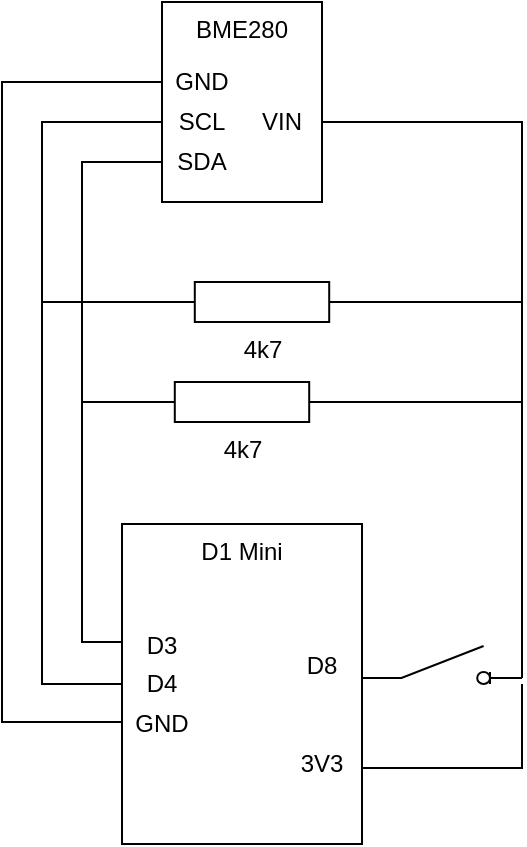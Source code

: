 <mxfile version="12.0.0" type="device" pages="1"><diagram name="Page-1" id="16e2658f-23c8-b752-8be9-c03fbebb8bbe"><mxGraphModel dx="2058" dy="762" grid="1" gridSize="10" guides="1" tooltips="1" connect="1" arrows="1" fold="1" page="1" pageScale="1" pageWidth="1169" pageHeight="827" background="#ffffff" math="0" shadow="0"><root><mxCell id="0"/><mxCell id="1" parent="0"/><mxCell id="715xUY6TQObVqQGI-fT2-26" style="edgeStyle=orthogonalEdgeStyle;rounded=0;orthogonalLoop=1;jettySize=auto;html=1;endArrow=none;endFill=0;" parent="1" source="715xUY6TQObVqQGI-fT2-1" edge="1"><mxGeometry relative="1" as="geometry"><mxPoint x="520" y="240" as="targetPoint"/><Array as="points"><mxPoint x="520" y="100"/></Array></mxGeometry></mxCell><mxCell id="715xUY6TQObVqQGI-fT2-1" value="BME280&lt;br&gt;" style="rounded=0;whiteSpace=wrap;html=1;align=center;verticalAlign=top;" parent="1" vertex="1"><mxGeometry x="340" y="40" width="80" height="100" as="geometry"/></mxCell><mxCell id="715xUY6TQObVqQGI-fT2-21" style="edgeStyle=orthogonalEdgeStyle;rounded=0;orthogonalLoop=1;jettySize=auto;html=1;entryX=0;entryY=0.5;entryDx=0;entryDy=0;endArrow=none;endFill=0;exitX=0.007;exitY=0.58;exitDx=0;exitDy=0;exitPerimeter=0;" parent="1" source="715xUY6TQObVqQGI-fT2-2" target="715xUY6TQObVqQGI-fT2-1" edge="1"><mxGeometry relative="1" as="geometry"><Array as="points"><mxPoint x="321" y="381"/><mxPoint x="280" y="381"/><mxPoint x="280" y="100"/><mxPoint x="340" y="100"/></Array></mxGeometry></mxCell><mxCell id="715xUY6TQObVqQGI-fT2-2" value="D1 Mini&lt;br&gt;" style="rounded=0;whiteSpace=wrap;html=1;verticalAlign=top;" parent="1" vertex="1"><mxGeometry x="320" y="301" width="120" height="160" as="geometry"/></mxCell><mxCell id="715xUY6TQObVqQGI-fT2-17" style="edgeStyle=orthogonalEdgeStyle;rounded=0;orthogonalLoop=1;jettySize=auto;html=1;entryX=1;entryY=0.5;entryDx=0;entryDy=0;endArrow=none;endFill=0;" parent="1" source="715xUY6TQObVqQGI-fT2-3" target="715xUY6TQObVqQGI-fT2-19" edge="1"><mxGeometry relative="1" as="geometry"><Array as="points"><mxPoint x="520" y="423"/><mxPoint x="440" y="423"/></Array></mxGeometry></mxCell><mxCell id="715xUY6TQObVqQGI-fT2-3" value="" style="pointerEvents=1;verticalLabelPosition=bottom;shadow=0;dashed=0;align=center;fillColor=#ffffff;html=1;verticalAlign=top;strokeWidth=1;shape=mxgraph.electrical.electro-mechanical.switch_disconnector;" parent="1" vertex="1"><mxGeometry x="440" y="362" width="80" height="19" as="geometry"/></mxCell><mxCell id="715xUY6TQObVqQGI-fT2-13" style="edgeStyle=orthogonalEdgeStyle;rounded=0;orthogonalLoop=1;jettySize=auto;html=1;exitX=0;exitY=0.5;exitDx=0;exitDy=0;exitPerimeter=0;entryX=0;entryY=0.5;entryDx=0;entryDy=0;endArrow=none;endFill=0;" parent="1" source="715xUY6TQObVqQGI-fT2-6" target="715xUY6TQObVqQGI-fT2-2" edge="1"><mxGeometry relative="1" as="geometry"><Array as="points"><mxPoint x="300" y="240"/><mxPoint x="300" y="360"/><mxPoint x="320" y="360"/></Array></mxGeometry></mxCell><mxCell id="715xUY6TQObVqQGI-fT2-16" style="edgeStyle=orthogonalEdgeStyle;rounded=0;orthogonalLoop=1;jettySize=auto;html=1;entryX=1;entryY=0.845;entryDx=0;entryDy=0;entryPerimeter=0;endArrow=none;endFill=0;exitX=1;exitY=0.5;exitDx=0;exitDy=0;exitPerimeter=0;" parent="1" source="715xUY6TQObVqQGI-fT2-6" target="715xUY6TQObVqQGI-fT2-3" edge="1"><mxGeometry relative="1" as="geometry"><Array as="points"><mxPoint x="520" y="360"/><mxPoint x="520" y="360"/></Array></mxGeometry></mxCell><mxCell id="715xUY6TQObVqQGI-fT2-23" style="edgeStyle=orthogonalEdgeStyle;rounded=0;orthogonalLoop=1;jettySize=auto;html=1;entryX=0;entryY=0.75;entryDx=0;entryDy=0;endArrow=none;endFill=0;exitX=0;exitY=0.5;exitDx=0;exitDy=0;exitPerimeter=0;" parent="1" source="715xUY6TQObVqQGI-fT2-6" target="715xUY6TQObVqQGI-fT2-1" edge="1"><mxGeometry relative="1" as="geometry"><Array as="points"><mxPoint x="300" y="240"/><mxPoint x="300" y="120"/><mxPoint x="340" y="120"/></Array></mxGeometry></mxCell><mxCell id="715xUY6TQObVqQGI-fT2-6" value="4k7" style="pointerEvents=1;verticalLabelPosition=bottom;shadow=0;dashed=0;align=center;fillColor=#ffffff;html=1;verticalAlign=top;strokeWidth=1;shape=mxgraph.electrical.resistors.resistor_1;" parent="1" vertex="1"><mxGeometry x="327.5" y="230" width="105" height="20" as="geometry"/></mxCell><mxCell id="715xUY6TQObVqQGI-fT2-10" value="VIN&lt;br&gt;" style="text;html=1;strokeColor=none;fillColor=none;align=center;verticalAlign=middle;whiteSpace=wrap;rounded=0;" parent="1" vertex="1"><mxGeometry x="380" y="90" width="40" height="20" as="geometry"/></mxCell><mxCell id="715xUY6TQObVqQGI-fT2-27" style="edgeStyle=orthogonalEdgeStyle;rounded=0;orthogonalLoop=1;jettySize=auto;html=1;entryX=0;entryY=0.75;entryDx=0;entryDy=0;endArrow=none;endFill=0;" parent="1" source="715xUY6TQObVqQGI-fT2-11" target="715xUY6TQObVqQGI-fT2-2" edge="1"><mxGeometry relative="1" as="geometry"><Array as="points"><mxPoint x="260" y="80"/><mxPoint x="260" y="400"/><mxPoint x="320" y="400"/></Array></mxGeometry></mxCell><mxCell id="715xUY6TQObVqQGI-fT2-11" value="GND" style="text;html=1;strokeColor=none;fillColor=none;align=center;verticalAlign=middle;whiteSpace=wrap;rounded=0;" parent="1" vertex="1"><mxGeometry x="340" y="70" width="40" height="20" as="geometry"/></mxCell><mxCell id="715xUY6TQObVqQGI-fT2-18" value="D8" style="text;html=1;strokeColor=none;fillColor=none;align=center;verticalAlign=middle;whiteSpace=wrap;rounded=0;" parent="1" vertex="1"><mxGeometry x="400" y="362" width="40" height="20" as="geometry"/></mxCell><mxCell id="715xUY6TQObVqQGI-fT2-19" value="3V3" style="text;html=1;strokeColor=none;fillColor=none;align=center;verticalAlign=middle;whiteSpace=wrap;rounded=0;" parent="1" vertex="1"><mxGeometry x="400" y="411" width="40" height="20" as="geometry"/></mxCell><mxCell id="715xUY6TQObVqQGI-fT2-20" value="D3" style="text;html=1;strokeColor=none;fillColor=none;align=center;verticalAlign=middle;whiteSpace=wrap;rounded=0;" parent="1" vertex="1"><mxGeometry x="320" y="351.5" width="40" height="20" as="geometry"/></mxCell><mxCell id="715xUY6TQObVqQGI-fT2-22" value="D4" style="text;html=1;strokeColor=none;fillColor=none;align=center;verticalAlign=middle;whiteSpace=wrap;rounded=0;" parent="1" vertex="1"><mxGeometry x="320" y="371" width="40" height="20" as="geometry"/></mxCell><mxCell id="715xUY6TQObVqQGI-fT2-24" value="SDA" style="text;html=1;strokeColor=none;fillColor=none;align=center;verticalAlign=middle;whiteSpace=wrap;rounded=0;" parent="1" vertex="1"><mxGeometry x="340" y="110" width="40" height="20" as="geometry"/></mxCell><mxCell id="715xUY6TQObVqQGI-fT2-25" value="SCL&lt;br&gt;" style="text;html=1;strokeColor=none;fillColor=none;align=center;verticalAlign=middle;whiteSpace=wrap;rounded=0;" parent="1" vertex="1"><mxGeometry x="340" y="90" width="40" height="20" as="geometry"/></mxCell><mxCell id="715xUY6TQObVqQGI-fT2-28" value="GND" style="text;html=1;strokeColor=none;fillColor=none;align=center;verticalAlign=middle;whiteSpace=wrap;rounded=0;" parent="1" vertex="1"><mxGeometry x="320" y="391" width="40" height="20" as="geometry"/></mxCell><mxCell id="3rqXvc6Kb-eG0hSb3JDl-5" style="edgeStyle=orthogonalEdgeStyle;rounded=0;orthogonalLoop=1;jettySize=auto;html=1;exitX=1;exitY=0.5;exitDx=0;exitDy=0;exitPerimeter=0;endArrow=none;endFill=0;" edge="1" parent="1" source="3rqXvc6Kb-eG0hSb3JDl-2"><mxGeometry relative="1" as="geometry"><mxPoint x="520" y="190" as="targetPoint"/></mxGeometry></mxCell><mxCell id="3rqXvc6Kb-eG0hSb3JDl-6" style="edgeStyle=orthogonalEdgeStyle;rounded=0;orthogonalLoop=1;jettySize=auto;html=1;exitX=0;exitY=0.5;exitDx=0;exitDy=0;exitPerimeter=0;endArrow=none;endFill=0;" edge="1" parent="1" source="3rqXvc6Kb-eG0hSb3JDl-2"><mxGeometry relative="1" as="geometry"><mxPoint x="280" y="190" as="targetPoint"/></mxGeometry></mxCell><mxCell id="3rqXvc6Kb-eG0hSb3JDl-2" value="4k7" style="pointerEvents=1;verticalLabelPosition=bottom;shadow=0;dashed=0;align=center;fillColor=#ffffff;html=1;verticalAlign=top;strokeWidth=1;shape=mxgraph.electrical.resistors.resistor_1;" vertex="1" parent="1"><mxGeometry x="337.5" y="180" width="105" height="20" as="geometry"/></mxCell></root></mxGraphModel></diagram></mxfile>